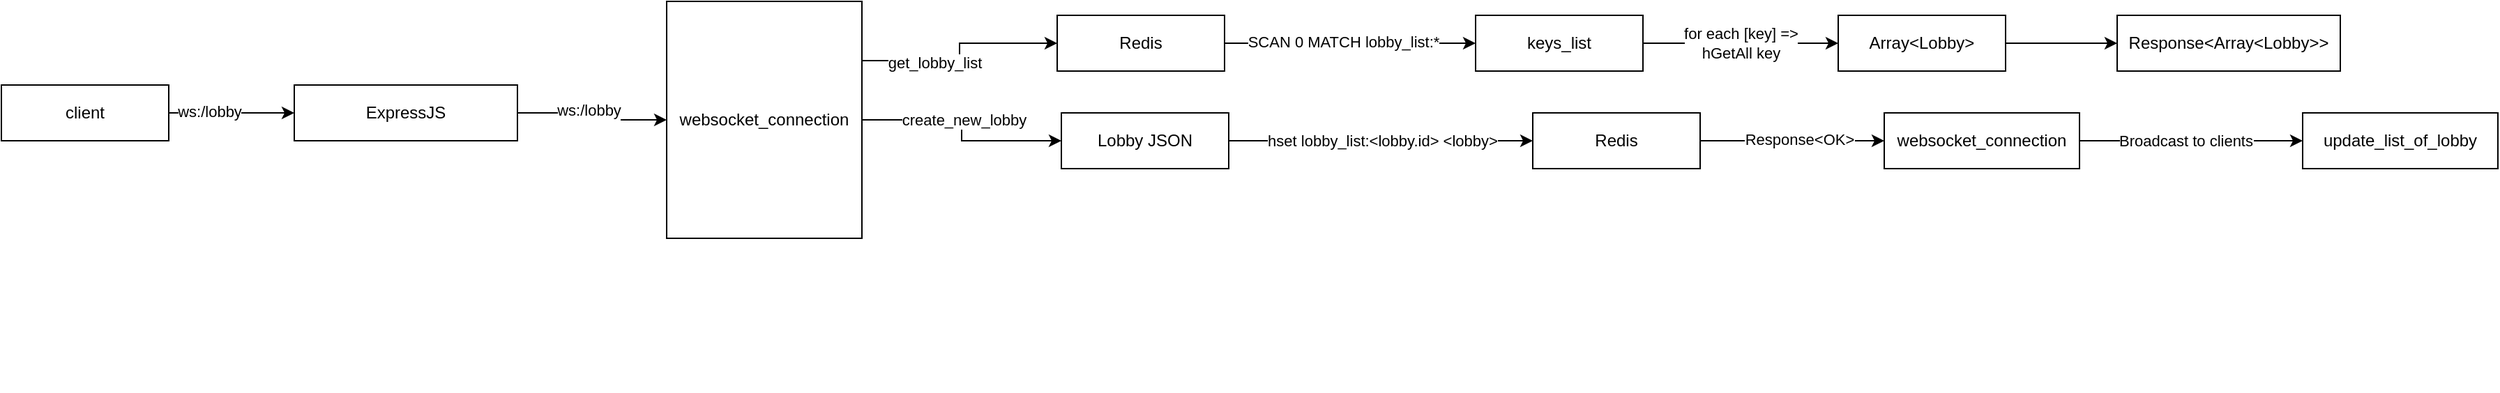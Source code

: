 <mxfile version="21.6.6" type="github">
  <diagram id="f106602c-feb2-e66a-4537-3a34d633f6aa" name="Page-1">
    <mxGraphModel dx="1366" dy="673" grid="1" gridSize="10" guides="1" tooltips="1" connect="1" arrows="1" fold="1" page="1" pageScale="1" pageWidth="2336" pageHeight="1654" background="none" math="0" shadow="0">
      <root>
        <mxCell id="0" />
        <mxCell id="1" parent="0" />
        <mxCell id="cJ9UY4EHp96_X8DKELfV-519" value="" style="group" vertex="1" connectable="0" parent="1">
          <mxGeometry x="220" y="100" width="160" height="40" as="geometry" />
        </mxCell>
        <mxCell id="cJ9UY4EHp96_X8DKELfV-516" value="" style="rounded=0;whiteSpace=wrap;html=1;" vertex="1" parent="cJ9UY4EHp96_X8DKELfV-519">
          <mxGeometry width="160" height="40" as="geometry" />
        </mxCell>
        <mxCell id="cJ9UY4EHp96_X8DKELfV-517" value="&lt;div&gt;ExpressJS&lt;/div&gt;" style="text;html=1;strokeColor=none;fillColor=none;align=center;verticalAlign=middle;whiteSpace=wrap;rounded=0;" vertex="1" parent="cJ9UY4EHp96_X8DKELfV-519">
          <mxGeometry x="50" y="5" width="60" height="30" as="geometry" />
        </mxCell>
        <mxCell id="cJ9UY4EHp96_X8DKELfV-528" value="" style="edgeStyle=orthogonalEdgeStyle;rounded=0;orthogonalLoop=1;jettySize=auto;html=1;exitX=1;exitY=0.5;exitDx=0;exitDy=0;" edge="1" parent="1" source="cJ9UY4EHp96_X8DKELfV-525" target="cJ9UY4EHp96_X8DKELfV-527">
          <mxGeometry relative="1" as="geometry">
            <mxPoint x="897" y="70" as="sourcePoint" />
          </mxGeometry>
        </mxCell>
        <mxCell id="cJ9UY4EHp96_X8DKELfV-544" value="SCAN 0 MATCH lobby_list:*" style="edgeLabel;html=1;align=center;verticalAlign=middle;resizable=0;points=[];" vertex="1" connectable="0" parent="cJ9UY4EHp96_X8DKELfV-528">
          <mxGeometry x="-0.06" y="1" relative="1" as="geometry">
            <mxPoint as="offset" />
          </mxGeometry>
        </mxCell>
        <mxCell id="cJ9UY4EHp96_X8DKELfV-525" value="Redis" style="rounded=0;whiteSpace=wrap;html=1;" vertex="1" parent="1">
          <mxGeometry x="767" y="50" width="120" height="40" as="geometry" />
        </mxCell>
        <mxCell id="cJ9UY4EHp96_X8DKELfV-541" value="" style="edgeStyle=orthogonalEdgeStyle;rounded=0;orthogonalLoop=1;jettySize=auto;html=1;" edge="1" parent="1" source="cJ9UY4EHp96_X8DKELfV-527" target="cJ9UY4EHp96_X8DKELfV-540">
          <mxGeometry relative="1" as="geometry" />
        </mxCell>
        <mxCell id="cJ9UY4EHp96_X8DKELfV-542" value="&lt;div&gt;for each [key] =&amp;gt;&lt;/div&gt;&lt;div&gt;hGetAll key&lt;br&gt;&lt;/div&gt;" style="edgeLabel;html=1;align=center;verticalAlign=middle;resizable=0;points=[];" vertex="1" connectable="0" parent="cJ9UY4EHp96_X8DKELfV-541">
          <mxGeometry x="-0.37" y="-1" relative="1" as="geometry">
            <mxPoint x="26" y="-1" as="offset" />
          </mxGeometry>
        </mxCell>
        <mxCell id="cJ9UY4EHp96_X8DKELfV-527" value="keys_list" style="whiteSpace=wrap;html=1;rounded=0;" vertex="1" parent="1">
          <mxGeometry x="1067" y="50" width="120" height="40" as="geometry" />
        </mxCell>
        <mxCell id="cJ9UY4EHp96_X8DKELfV-576" value="" style="edgeStyle=orthogonalEdgeStyle;rounded=0;orthogonalLoop=1;jettySize=auto;html=1;" edge="1" parent="1" source="cJ9UY4EHp96_X8DKELfV-540" target="cJ9UY4EHp96_X8DKELfV-575">
          <mxGeometry relative="1" as="geometry" />
        </mxCell>
        <mxCell id="cJ9UY4EHp96_X8DKELfV-540" value="Array&amp;lt;Lobby&amp;gt;" style="whiteSpace=wrap;html=1;rounded=0;" vertex="1" parent="1">
          <mxGeometry x="1327" y="50" width="120" height="40" as="geometry" />
        </mxCell>
        <mxCell id="cJ9UY4EHp96_X8DKELfV-570" style="edgeStyle=orthogonalEdgeStyle;rounded=0;orthogonalLoop=1;jettySize=auto;html=1;exitX=1;exitY=0.25;exitDx=0;exitDy=0;entryX=0;entryY=0.5;entryDx=0;entryDy=0;" edge="1" parent="1" source="cJ9UY4EHp96_X8DKELfV-561" target="cJ9UY4EHp96_X8DKELfV-525">
          <mxGeometry relative="1" as="geometry" />
        </mxCell>
        <mxCell id="cJ9UY4EHp96_X8DKELfV-571" value="get_lobby_list" style="edgeLabel;html=1;align=center;verticalAlign=middle;resizable=0;points=[];" vertex="1" connectable="0" parent="cJ9UY4EHp96_X8DKELfV-570">
          <mxGeometry x="-0.327" y="-1" relative="1" as="geometry">
            <mxPoint as="offset" />
          </mxGeometry>
        </mxCell>
        <mxCell id="cJ9UY4EHp96_X8DKELfV-586" value="" style="edgeStyle=orthogonalEdgeStyle;rounded=0;orthogonalLoop=1;jettySize=auto;html=1;" edge="1" parent="1" source="cJ9UY4EHp96_X8DKELfV-561" target="cJ9UY4EHp96_X8DKELfV-585">
          <mxGeometry relative="1" as="geometry" />
        </mxCell>
        <mxCell id="cJ9UY4EHp96_X8DKELfV-587" value="&lt;div&gt;create_new_lobby&lt;/div&gt;" style="edgeLabel;html=1;align=center;verticalAlign=middle;resizable=0;points=[];" vertex="1" connectable="0" parent="cJ9UY4EHp96_X8DKELfV-586">
          <mxGeometry x="-0.323" y="-1" relative="1" as="geometry">
            <mxPoint x="19" y="-1" as="offset" />
          </mxGeometry>
        </mxCell>
        <mxCell id="cJ9UY4EHp96_X8DKELfV-561" value="websocket_connection" style="whiteSpace=wrap;html=1;" vertex="1" parent="1">
          <mxGeometry x="487" y="40" width="140" height="170" as="geometry" />
        </mxCell>
        <mxCell id="cJ9UY4EHp96_X8DKELfV-562" style="edgeStyle=orthogonalEdgeStyle;rounded=0;orthogonalLoop=1;jettySize=auto;html=1;exitX=1;exitY=0.5;exitDx=0;exitDy=0;entryX=0;entryY=0.5;entryDx=0;entryDy=0;" edge="1" parent="1" source="cJ9UY4EHp96_X8DKELfV-516" target="cJ9UY4EHp96_X8DKELfV-561">
          <mxGeometry relative="1" as="geometry" />
        </mxCell>
        <mxCell id="cJ9UY4EHp96_X8DKELfV-563" value="&lt;div&gt;ws:/lobby&lt;/div&gt;&lt;div&gt;&lt;br&gt;&lt;/div&gt;" style="edgeLabel;html=1;align=center;verticalAlign=middle;resizable=0;points=[];" vertex="1" connectable="0" parent="cJ9UY4EHp96_X8DKELfV-562">
          <mxGeometry x="0.203" relative="1" as="geometry">
            <mxPoint x="-12" as="offset" />
          </mxGeometry>
        </mxCell>
        <mxCell id="cJ9UY4EHp96_X8DKELfV-567" style="edgeStyle=orthogonalEdgeStyle;rounded=0;orthogonalLoop=1;jettySize=auto;html=1;entryX=0;entryY=0.5;entryDx=0;entryDy=0;" edge="1" parent="1" source="cJ9UY4EHp96_X8DKELfV-566" target="cJ9UY4EHp96_X8DKELfV-516">
          <mxGeometry relative="1" as="geometry" />
        </mxCell>
        <mxCell id="cJ9UY4EHp96_X8DKELfV-568" value="&lt;div&gt;ws:/lobby&lt;/div&gt;" style="edgeLabel;html=1;align=center;verticalAlign=middle;resizable=0;points=[];" vertex="1" connectable="0" parent="cJ9UY4EHp96_X8DKELfV-567">
          <mxGeometry x="-0.357" y="1" relative="1" as="geometry">
            <mxPoint as="offset" />
          </mxGeometry>
        </mxCell>
        <mxCell id="cJ9UY4EHp96_X8DKELfV-566" value="&lt;div&gt;client&lt;/div&gt;" style="whiteSpace=wrap;html=1;" vertex="1" parent="1">
          <mxGeometry x="10" y="100" width="120" height="40" as="geometry" />
        </mxCell>
        <mxCell id="cJ9UY4EHp96_X8DKELfV-575" value="Response&amp;lt;Array&amp;lt;Lobby&amp;gt;&amp;gt;" style="whiteSpace=wrap;html=1;rounded=0;" vertex="1" parent="1">
          <mxGeometry x="1527" y="50" width="160" height="40" as="geometry" />
        </mxCell>
        <mxCell id="cJ9UY4EHp96_X8DKELfV-591" value="" style="edgeStyle=orthogonalEdgeStyle;rounded=0;orthogonalLoop=1;jettySize=auto;html=1;" edge="1" parent="1" source="cJ9UY4EHp96_X8DKELfV-585" target="cJ9UY4EHp96_X8DKELfV-590">
          <mxGeometry relative="1" as="geometry" />
        </mxCell>
        <mxCell id="cJ9UY4EHp96_X8DKELfV-592" value="&lt;div&gt;hset lobby_list:&amp;lt;lobby.id&amp;gt; &amp;lt;lobby&amp;gt;&lt;/div&gt;" style="edgeLabel;html=1;align=center;verticalAlign=middle;resizable=0;points=[];" vertex="1" connectable="0" parent="cJ9UY4EHp96_X8DKELfV-591">
          <mxGeometry x="-0.178" y="-1" relative="1" as="geometry">
            <mxPoint x="20" y="-1" as="offset" />
          </mxGeometry>
        </mxCell>
        <mxCell id="cJ9UY4EHp96_X8DKELfV-585" value="Lobby JSON" style="whiteSpace=wrap;html=1;" vertex="1" parent="1">
          <mxGeometry x="770" y="120" width="120" height="40" as="geometry" />
        </mxCell>
        <mxCell id="cJ9UY4EHp96_X8DKELfV-589" value="&amp;nbsp;" style="text;whiteSpace=wrap;html=1;" vertex="1" parent="1">
          <mxGeometry x="630" y="210" width="40" height="40" as="geometry" />
        </mxCell>
        <mxCell id="cJ9UY4EHp96_X8DKELfV-594" value="" style="edgeStyle=orthogonalEdgeStyle;rounded=0;orthogonalLoop=1;jettySize=auto;html=1;" edge="1" parent="1" source="cJ9UY4EHp96_X8DKELfV-590" target="cJ9UY4EHp96_X8DKELfV-593">
          <mxGeometry relative="1" as="geometry" />
        </mxCell>
        <mxCell id="cJ9UY4EHp96_X8DKELfV-597" value="Response&amp;lt;OK&amp;gt;" style="edgeLabel;html=1;align=center;verticalAlign=middle;resizable=0;points=[];" vertex="1" connectable="0" parent="cJ9UY4EHp96_X8DKELfV-594">
          <mxGeometry x="0.07" y="1" relative="1" as="geometry">
            <mxPoint as="offset" />
          </mxGeometry>
        </mxCell>
        <mxCell id="cJ9UY4EHp96_X8DKELfV-590" value="Redis" style="whiteSpace=wrap;html=1;" vertex="1" parent="1">
          <mxGeometry x="1108" y="120" width="120" height="40" as="geometry" />
        </mxCell>
        <mxCell id="cJ9UY4EHp96_X8DKELfV-600" value="&amp;nbsp;" style="edgeStyle=orthogonalEdgeStyle;rounded=0;orthogonalLoop=1;jettySize=auto;html=1;" edge="1" parent="1" source="cJ9UY4EHp96_X8DKELfV-593" target="cJ9UY4EHp96_X8DKELfV-599">
          <mxGeometry relative="1" as="geometry" />
        </mxCell>
        <mxCell id="cJ9UY4EHp96_X8DKELfV-601" value="&lt;div&gt;Broadcast to clients&lt;/div&gt;" style="edgeLabel;html=1;align=center;verticalAlign=middle;resizable=0;points=[];" vertex="1" connectable="0" parent="cJ9UY4EHp96_X8DKELfV-600">
          <mxGeometry x="-0.207" y="-1" relative="1" as="geometry">
            <mxPoint x="12" y="-1" as="offset" />
          </mxGeometry>
        </mxCell>
        <mxCell id="cJ9UY4EHp96_X8DKELfV-593" value="websocket_connection" style="whiteSpace=wrap;html=1;" vertex="1" parent="1">
          <mxGeometry x="1360" y="120" width="140" height="40" as="geometry" />
        </mxCell>
        <mxCell id="cJ9UY4EHp96_X8DKELfV-596" value="&amp;nbsp;" style="text;whiteSpace=wrap;html=1;" vertex="1" parent="1">
          <mxGeometry x="1360" y="280" width="40" height="40" as="geometry" />
        </mxCell>
        <mxCell id="cJ9UY4EHp96_X8DKELfV-598" value="&amp;nbsp;" style="text;whiteSpace=wrap;html=1;" vertex="1" parent="1">
          <mxGeometry x="1300" y="190" width="40" height="40" as="geometry" />
        </mxCell>
        <mxCell id="cJ9UY4EHp96_X8DKELfV-599" value="update_list_of_lobby" style="whiteSpace=wrap;html=1;" vertex="1" parent="1">
          <mxGeometry x="1660" y="120" width="140" height="40" as="geometry" />
        </mxCell>
        <mxCell id="cJ9UY4EHp96_X8DKELfV-602" value="&amp;nbsp;" style="text;whiteSpace=wrap;html=1;" vertex="1" parent="1">
          <mxGeometry x="1690" y="130" width="40" height="40" as="geometry" />
        </mxCell>
        <mxCell id="cJ9UY4EHp96_X8DKELfV-603" value="&amp;nbsp;" style="text;whiteSpace=wrap;html=1;" vertex="1" parent="1">
          <mxGeometry x="1210" y="190" width="40" height="40" as="geometry" />
        </mxCell>
        <mxCell id="cJ9UY4EHp96_X8DKELfV-604" value="&amp;nbsp;" style="text;whiteSpace=wrap;html=1;" vertex="1" parent="1">
          <mxGeometry x="1590" y="240" width="40" height="40" as="geometry" />
        </mxCell>
      </root>
    </mxGraphModel>
  </diagram>
</mxfile>
